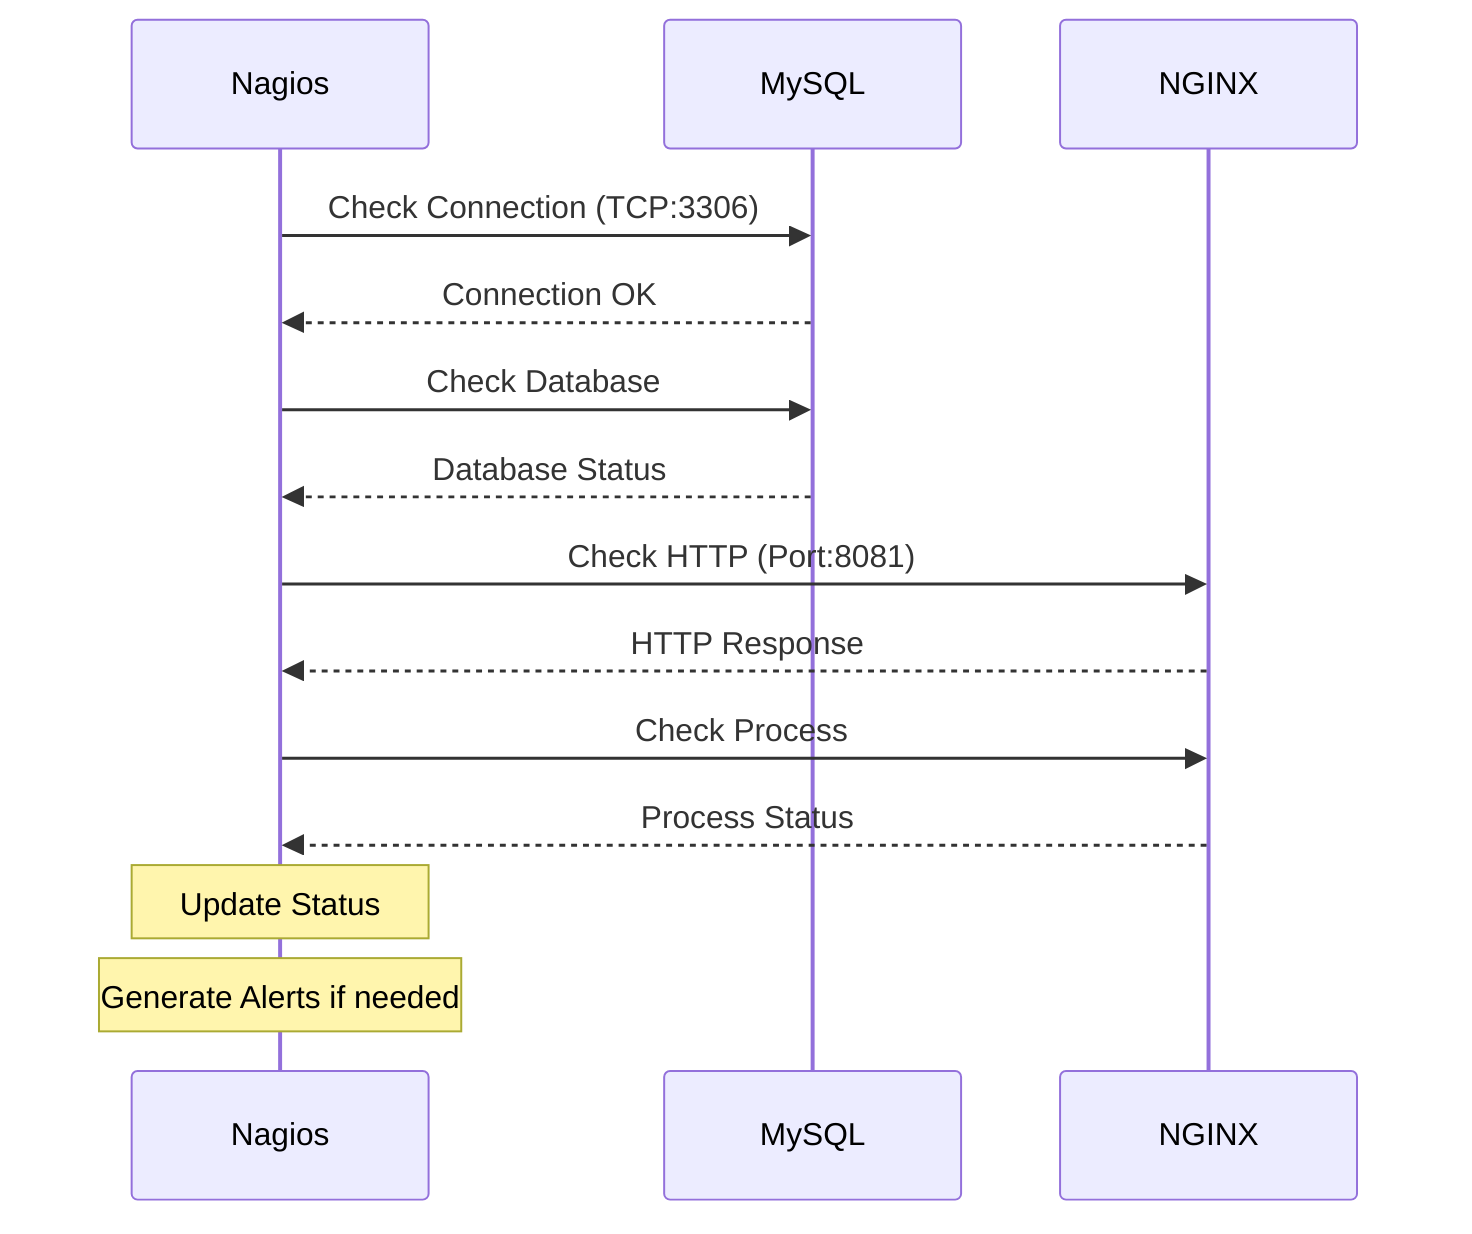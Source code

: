 sequenceDiagram
    participant N as Nagios
    participant M as MySQL
    participant W as NGINX
    N->>M: Check Connection (TCP:3306)
    M-->>N: Connection OK
    N->>M: Check Database
    M-->>N: Database Status
    N->>W: Check HTTP (Port:8081)
    W-->>N: HTTP Response
    N->>W: Check Process
    W-->>N: Process Status
    Note over N: Update Status
    Note over N: Generate Alerts if needed